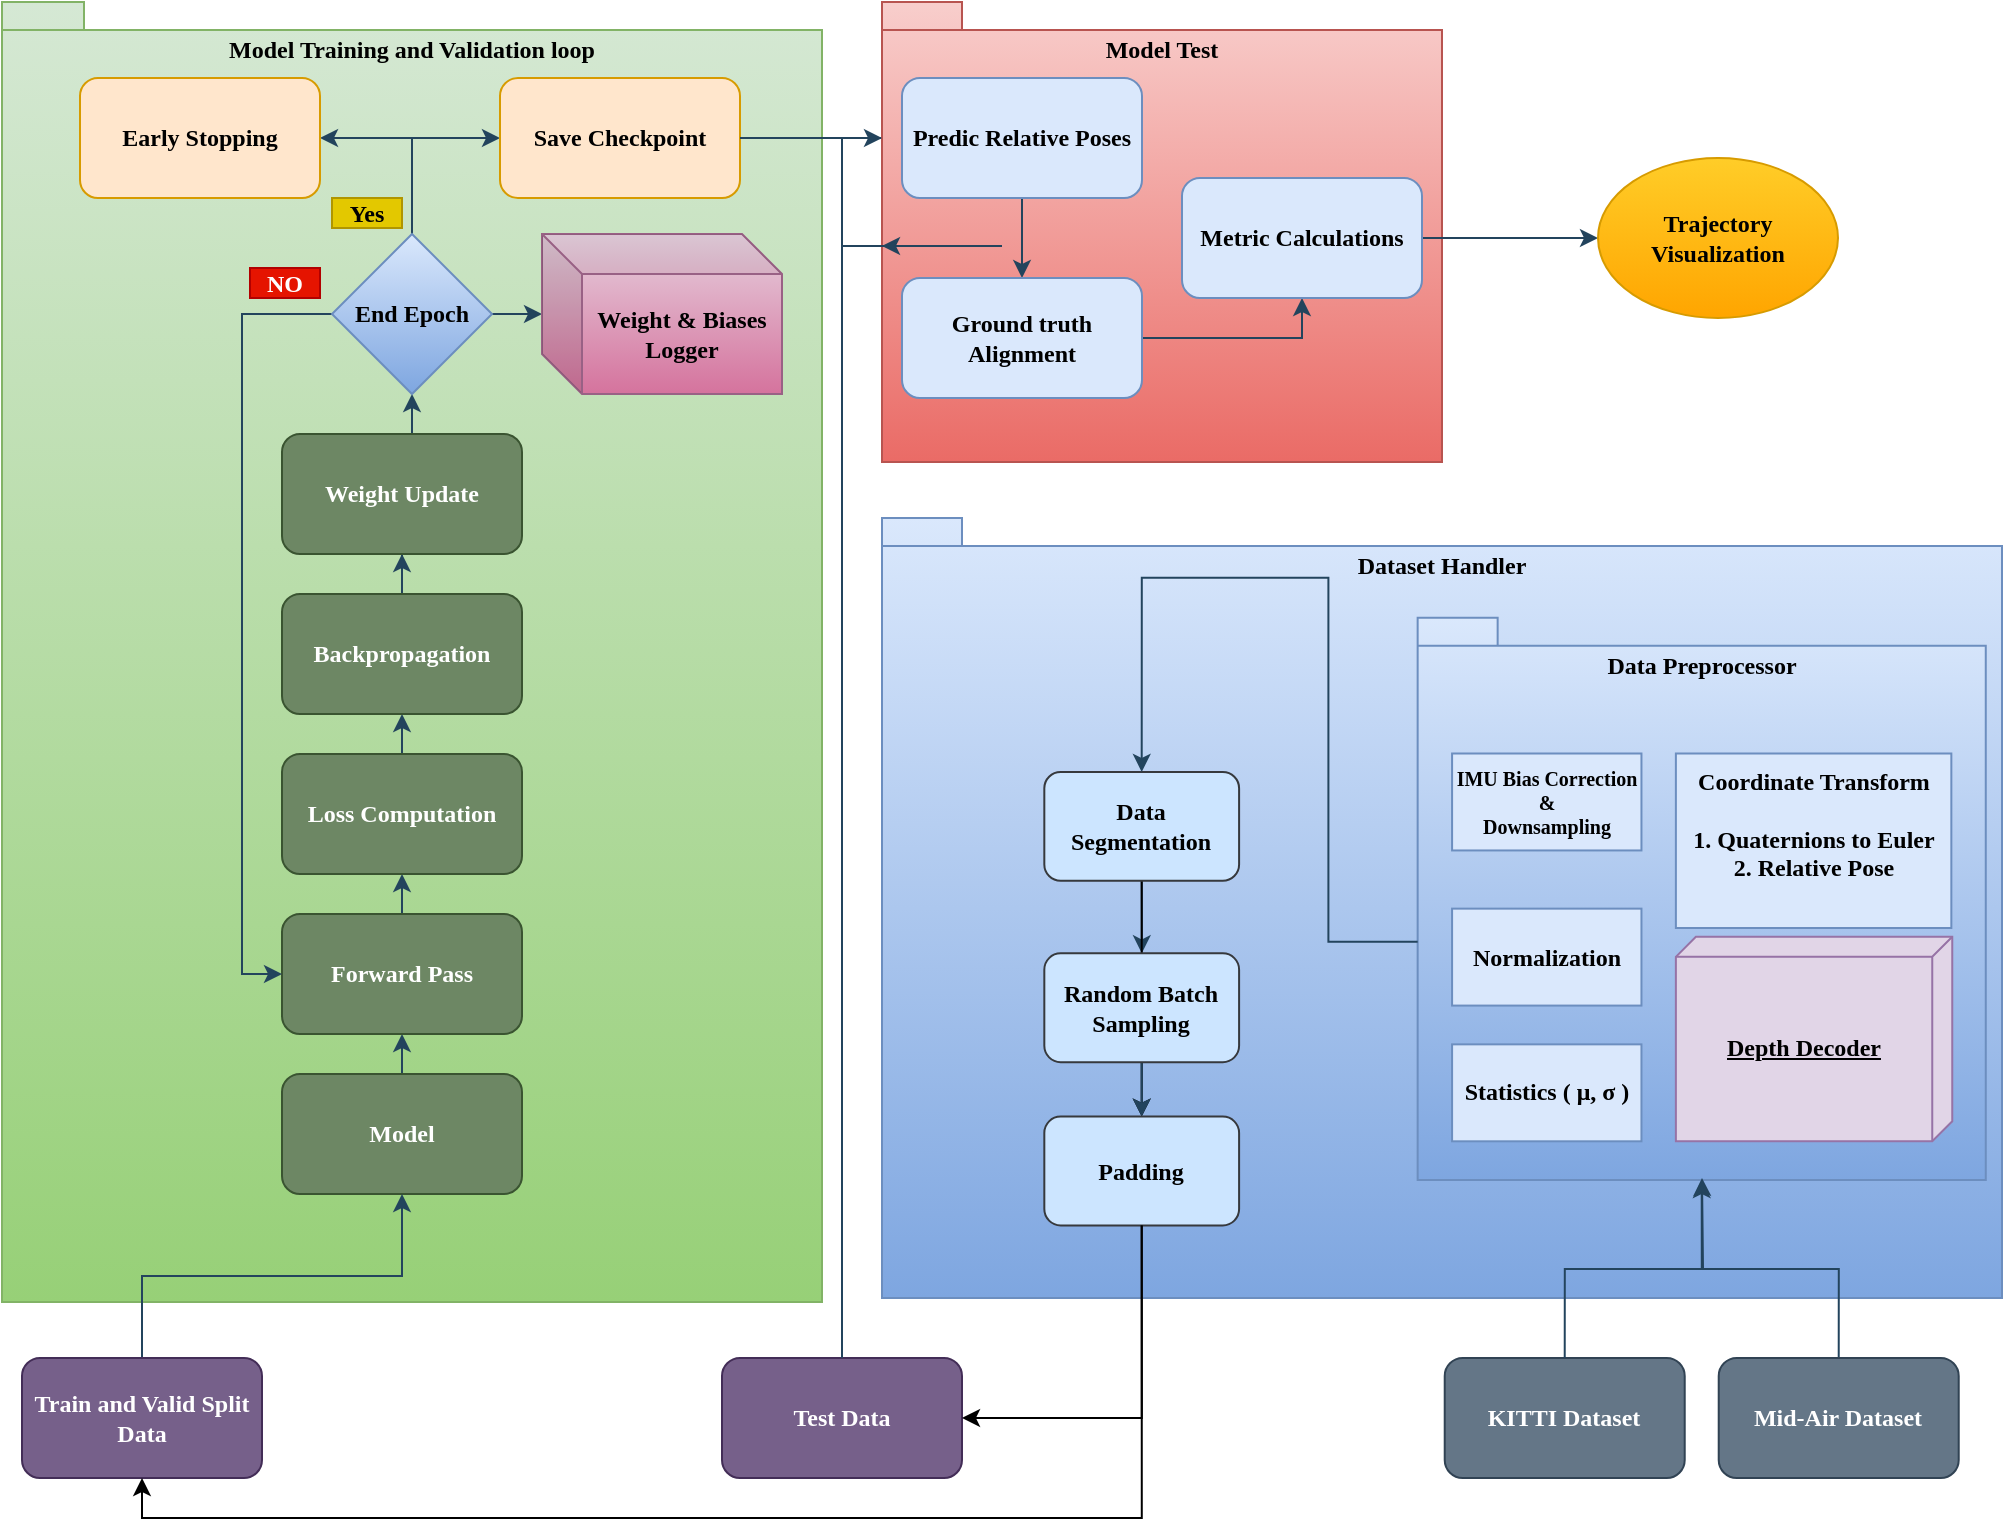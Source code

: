 <mxfile version="27.0.4">
  <diagram name="Page-1" id="cb0I5y7FxljxH4ByXgm0">
    <mxGraphModel dx="1351" dy="920" grid="1" gridSize="10" guides="1" tooltips="1" connect="1" arrows="1" fold="1" page="1" pageScale="1" pageWidth="634" pageHeight="512" math="0" shadow="0">
      <root>
        <mxCell id="0" />
        <mxCell id="1" parent="0" />
        <mxCell id="O2Zdhxr6QXAhQVbzM1EF-78" value="" style="group;fontSize=12;fontFamily=Times New Roman;fontStyle=1" parent="1" vertex="1" connectable="0">
          <mxGeometry x="570" y="398" width="560" height="390" as="geometry" />
        </mxCell>
        <mxCell id="O2Zdhxr6QXAhQVbzM1EF-59" value="Dataset Handler" style="shape=folder;fontStyle=1;spacingTop=10;tabWidth=40;tabHeight=14;tabPosition=left;html=1;whiteSpace=wrap;strokeColor=#6c8ebf;fillColor=#dae8fc;verticalAlign=top;gradientColor=#7ea6e0;fontSize=12;fontFamily=Times New Roman;" parent="O2Zdhxr6QXAhQVbzM1EF-78" vertex="1">
          <mxGeometry width="560" height="390" as="geometry" />
        </mxCell>
        <mxCell id="O2Zdhxr6QXAhQVbzM1EF-58" value="" style="group;fontSize=12;fontFamily=Times New Roman;fontStyle=1" parent="O2Zdhxr6QXAhQVbzM1EF-78" vertex="1" connectable="0">
          <mxGeometry x="267.826" y="49.884" width="284.058" height="281.163" as="geometry" />
        </mxCell>
        <mxCell id="O2Zdhxr6QXAhQVbzM1EF-52" value="Data Preprocessor" style="shape=folder;fontStyle=1;spacingTop=10;tabWidth=40;tabHeight=14;tabPosition=left;html=1;whiteSpace=wrap;strokeColor=#6c8ebf;fillColor=#dae8fc;labelPosition=center;verticalLabelPosition=middle;align=center;verticalAlign=top;gradientColor=#7ea6e0;fontSize=12;fontFamily=Times New Roman;" parent="O2Zdhxr6QXAhQVbzM1EF-58" vertex="1">
          <mxGeometry width="284.058" height="281.163" as="geometry" />
        </mxCell>
        <mxCell id="O2Zdhxr6QXAhQVbzM1EF-53" value="IMU Bias Correction&lt;div&gt;&amp;amp;&lt;/div&gt;&lt;div&gt;Downsampling&lt;/div&gt;" style="html=1;whiteSpace=wrap;strokeColor=#6c8ebf;fillColor=#dae8fc;fontSize=10;fontFamily=Times New Roman;fontStyle=1" parent="O2Zdhxr6QXAhQVbzM1EF-58" vertex="1">
          <mxGeometry x="17.216" y="67.867" width="94.686" height="48.476" as="geometry" />
        </mxCell>
        <mxCell id="O2Zdhxr6QXAhQVbzM1EF-54" value="Normalization" style="html=1;whiteSpace=wrap;strokeColor=#6c8ebf;fillColor=#dae8fc;fontSize=12;fontFamily=Times New Roman;fontStyle=1" parent="O2Zdhxr6QXAhQVbzM1EF-58" vertex="1">
          <mxGeometry x="17.216" y="145.429" width="94.686" height="48.476" as="geometry" />
        </mxCell>
        <mxCell id="O2Zdhxr6QXAhQVbzM1EF-55" value="Statistics ( μ, σ )" style="html=1;whiteSpace=wrap;strokeColor=#6c8ebf;fillColor=#dae8fc;fontSize=12;fontFamily=Times New Roman;fontStyle=1" parent="O2Zdhxr6QXAhQVbzM1EF-58" vertex="1">
          <mxGeometry x="17.216" y="213.296" width="94.686" height="48.476" as="geometry" />
        </mxCell>
        <mxCell id="O2Zdhxr6QXAhQVbzM1EF-56" value="Coordinate Transform&lt;div&gt;&lt;br&gt;&lt;/div&gt;&lt;div&gt;1. Quaternions to Euler&lt;/div&gt;&lt;div&gt;2. Relative Pose&lt;/div&gt;" style="html=1;whiteSpace=wrap;strokeColor=#6c8ebf;fillColor=#dae8fc;verticalAlign=top;align=center;fontSize=12;fontFamily=Times New Roman;fontStyle=1" parent="O2Zdhxr6QXAhQVbzM1EF-58" vertex="1">
          <mxGeometry x="129.117" y="67.865" width="137.725" height="87.257" as="geometry" />
        </mxCell>
        <mxCell id="O2Zdhxr6QXAhQVbzM1EF-60" value="Depth Decoder" style="verticalAlign=middle;align=center;spacingTop=8;spacingLeft=2;spacingRight=12;shape=cube;size=10;direction=south;fontStyle=5;html=1;whiteSpace=wrap;strokeColor=#9673a6;fillColor=#e1d5e7;fontSize=12;fontFamily=Times New Roman;" parent="O2Zdhxr6QXAhQVbzM1EF-58" vertex="1">
          <mxGeometry x="129.116" y="159.53" width="138.19" height="102.241" as="geometry" />
        </mxCell>
        <mxCell id="O2Zdhxr6QXAhQVbzM1EF-75" style="edgeStyle=orthogonalEdgeStyle;rounded=0;orthogonalLoop=1;jettySize=auto;html=1;exitX=0.5;exitY=1;exitDx=0;exitDy=0;strokeColor=#23445D;fontSize=12;fontFamily=Times New Roman;fontStyle=1" parent="O2Zdhxr6QXAhQVbzM1EF-78" source="O2Zdhxr6QXAhQVbzM1EF-72" target="O2Zdhxr6QXAhQVbzM1EF-73" edge="1">
          <mxGeometry relative="1" as="geometry" />
        </mxCell>
        <mxCell id="mVTKuXDOy_IMATIsshax-1" value="" style="edgeStyle=orthogonalEdgeStyle;rounded=0;orthogonalLoop=1;jettySize=auto;html=1;fontSize=12;fontFamily=Times New Roman;fontStyle=1" edge="1" parent="O2Zdhxr6QXAhQVbzM1EF-78" source="O2Zdhxr6QXAhQVbzM1EF-72" target="O2Zdhxr6QXAhQVbzM1EF-76">
          <mxGeometry relative="1" as="geometry" />
        </mxCell>
        <mxCell id="O2Zdhxr6QXAhQVbzM1EF-72" value="Data Segmentation" style="rounded=1;whiteSpace=wrap;html=1;strokeColor=#36393d;fillColor=#cce5ff;fontSize=12;fontFamily=Times New Roman;fontStyle=1" parent="O2Zdhxr6QXAhQVbzM1EF-78" vertex="1">
          <mxGeometry x="81.159" y="126.977" width="97.391" height="54.419" as="geometry" />
        </mxCell>
        <mxCell id="O2Zdhxr6QXAhQVbzM1EF-77" style="edgeStyle=orthogonalEdgeStyle;rounded=0;orthogonalLoop=1;jettySize=auto;html=1;exitX=0.5;exitY=1;exitDx=0;exitDy=0;entryX=0.5;entryY=0;entryDx=0;entryDy=0;strokeColor=#23445D;fontSize=12;fontFamily=Times New Roman;fontStyle=1" parent="O2Zdhxr6QXAhQVbzM1EF-78" source="O2Zdhxr6QXAhQVbzM1EF-73" target="O2Zdhxr6QXAhQVbzM1EF-76" edge="1">
          <mxGeometry relative="1" as="geometry" />
        </mxCell>
        <mxCell id="O2Zdhxr6QXAhQVbzM1EF-73" value="Random Batch Sampling" style="rounded=1;whiteSpace=wrap;html=1;strokeColor=#36393d;fillColor=#cce5ff;fontSize=12;fontFamily=Times New Roman;fontStyle=1" parent="O2Zdhxr6QXAhQVbzM1EF-78" vertex="1">
          <mxGeometry x="81.159" y="217.674" width="97.391" height="54.419" as="geometry" />
        </mxCell>
        <mxCell id="O2Zdhxr6QXAhQVbzM1EF-74" style="edgeStyle=orthogonalEdgeStyle;rounded=0;orthogonalLoop=1;jettySize=auto;html=1;exitX=0;exitY=0;exitDx=0;exitDy=162;exitPerimeter=0;entryX=0.5;entryY=0;entryDx=0;entryDy=0;strokeColor=#23445D;fontSize=12;fontFamily=Times New Roman;fontStyle=1" parent="O2Zdhxr6QXAhQVbzM1EF-78" source="O2Zdhxr6QXAhQVbzM1EF-52" target="O2Zdhxr6QXAhQVbzM1EF-72" edge="1">
          <mxGeometry relative="1" as="geometry" />
        </mxCell>
        <mxCell id="O2Zdhxr6QXAhQVbzM1EF-76" value="Padding" style="rounded=1;whiteSpace=wrap;html=1;strokeColor=#36393d;fillColor=#cce5ff;fontSize=12;fontFamily=Times New Roman;fontStyle=1" parent="O2Zdhxr6QXAhQVbzM1EF-78" vertex="1">
          <mxGeometry x="81.159" y="299.302" width="97.391" height="54.419" as="geometry" />
        </mxCell>
        <mxCell id="O2Zdhxr6QXAhQVbzM1EF-89" value="Model Training and Validation loop" style="shape=folder;fontStyle=1;spacingTop=10;tabWidth=40;tabHeight=14;tabPosition=left;html=1;whiteSpace=wrap;strokeColor=#82b366;fillColor=#d5e8d4;verticalAlign=top;gradientColor=#97d077;fontSize=12;fontFamily=Times New Roman;" parent="1" vertex="1">
          <mxGeometry x="130" y="140" width="410" height="650" as="geometry" />
        </mxCell>
        <mxCell id="O2Zdhxr6QXAhQVbzM1EF-97" style="edgeStyle=orthogonalEdgeStyle;rounded=0;orthogonalLoop=1;jettySize=auto;html=1;exitX=0.5;exitY=0;exitDx=0;exitDy=0;entryX=0.5;entryY=1;entryDx=0;entryDy=0;strokeColor=#23445D;fontSize=12;fontFamily=Times New Roman;fontStyle=1" parent="1" source="O2Zdhxr6QXAhQVbzM1EF-91" target="O2Zdhxr6QXAhQVbzM1EF-93" edge="1">
          <mxGeometry relative="1" as="geometry" />
        </mxCell>
        <mxCell id="O2Zdhxr6QXAhQVbzM1EF-91" value="Model" style="rounded=1;whiteSpace=wrap;html=1;strokeColor=#3A5431;fillColor=#6d8764;fontColor=#ffffff;fontSize=12;fontFamily=Times New Roman;fontStyle=1" parent="1" vertex="1">
          <mxGeometry x="270" y="676" width="120" height="60" as="geometry" />
        </mxCell>
        <mxCell id="O2Zdhxr6QXAhQVbzM1EF-113" style="edgeStyle=orthogonalEdgeStyle;rounded=0;orthogonalLoop=1;jettySize=auto;html=1;exitX=0.5;exitY=0;exitDx=0;exitDy=0;entryX=0.5;entryY=1;entryDx=0;entryDy=0;strokeColor=#23445D;fontSize=12;fontFamily=Times New Roman;fontStyle=1" parent="1" source="O2Zdhxr6QXAhQVbzM1EF-93" target="O2Zdhxr6QXAhQVbzM1EF-98" edge="1">
          <mxGeometry relative="1" as="geometry" />
        </mxCell>
        <mxCell id="O2Zdhxr6QXAhQVbzM1EF-93" value="Forward Pass" style="rounded=1;whiteSpace=wrap;html=1;strokeColor=#3A5431;fillColor=#6d8764;fontColor=#ffffff;fontSize=12;fontFamily=Times New Roman;fontStyle=1" parent="1" vertex="1">
          <mxGeometry x="270" y="596" width="120" height="60" as="geometry" />
        </mxCell>
        <mxCell id="O2Zdhxr6QXAhQVbzM1EF-114" style="edgeStyle=orthogonalEdgeStyle;rounded=0;orthogonalLoop=1;jettySize=auto;html=1;exitX=0.5;exitY=0;exitDx=0;exitDy=0;entryX=0.5;entryY=1;entryDx=0;entryDy=0;strokeColor=#23445D;fontSize=12;fontFamily=Times New Roman;fontStyle=1" parent="1" source="O2Zdhxr6QXAhQVbzM1EF-98" target="O2Zdhxr6QXAhQVbzM1EF-100" edge="1">
          <mxGeometry relative="1" as="geometry" />
        </mxCell>
        <mxCell id="O2Zdhxr6QXAhQVbzM1EF-98" value="Loss Computation" style="rounded=1;whiteSpace=wrap;html=1;strokeColor=#3A5431;fillColor=#6d8764;fontColor=#ffffff;fontSize=12;fontFamily=Times New Roman;fontStyle=1" parent="1" vertex="1">
          <mxGeometry x="270" y="516" width="120" height="60" as="geometry" />
        </mxCell>
        <mxCell id="O2Zdhxr6QXAhQVbzM1EF-115" style="edgeStyle=orthogonalEdgeStyle;rounded=0;orthogonalLoop=1;jettySize=auto;html=1;exitX=0.5;exitY=0;exitDx=0;exitDy=0;strokeColor=#23445D;fontSize=12;fontFamily=Times New Roman;fontStyle=1" parent="1" source="O2Zdhxr6QXAhQVbzM1EF-100" target="O2Zdhxr6QXAhQVbzM1EF-101" edge="1">
          <mxGeometry relative="1" as="geometry" />
        </mxCell>
        <mxCell id="O2Zdhxr6QXAhQVbzM1EF-100" value="Backpropagation" style="rounded=1;whiteSpace=wrap;html=1;strokeColor=#3A5431;fillColor=#6d8764;fontColor=#ffffff;fontSize=12;fontFamily=Times New Roman;fontStyle=1" parent="1" vertex="1">
          <mxGeometry x="270" y="436" width="120" height="60" as="geometry" />
        </mxCell>
        <mxCell id="O2Zdhxr6QXAhQVbzM1EF-116" style="edgeStyle=orthogonalEdgeStyle;rounded=0;orthogonalLoop=1;jettySize=auto;html=1;exitX=0.5;exitY=0;exitDx=0;exitDy=0;entryX=0.5;entryY=1;entryDx=0;entryDy=0;strokeColor=#23445D;fontSize=12;fontFamily=Times New Roman;fontStyle=1" parent="1" source="O2Zdhxr6QXAhQVbzM1EF-101" target="O2Zdhxr6QXAhQVbzM1EF-102" edge="1">
          <mxGeometry relative="1" as="geometry" />
        </mxCell>
        <mxCell id="O2Zdhxr6QXAhQVbzM1EF-101" value="Weight Update" style="rounded=1;whiteSpace=wrap;html=1;strokeColor=#3A5431;fillColor=#6d8764;fontColor=#ffffff;fontSize=12;fontFamily=Times New Roman;fontStyle=1" parent="1" vertex="1">
          <mxGeometry x="270" y="356" width="120" height="60" as="geometry" />
        </mxCell>
        <mxCell id="O2Zdhxr6QXAhQVbzM1EF-104" style="edgeStyle=orthogonalEdgeStyle;rounded=0;orthogonalLoop=1;jettySize=auto;html=1;exitX=0;exitY=0.5;exitDx=0;exitDy=0;entryX=0;entryY=0.5;entryDx=0;entryDy=0;strokeColor=#23445D;fontSize=12;fontFamily=Times New Roman;fontStyle=1" parent="1" source="O2Zdhxr6QXAhQVbzM1EF-102" target="O2Zdhxr6QXAhQVbzM1EF-93" edge="1">
          <mxGeometry relative="1" as="geometry" />
        </mxCell>
        <mxCell id="O2Zdhxr6QXAhQVbzM1EF-117" style="edgeStyle=orthogonalEdgeStyle;rounded=0;orthogonalLoop=1;jettySize=auto;html=1;exitX=0.5;exitY=0;exitDx=0;exitDy=0;entryX=1;entryY=0.5;entryDx=0;entryDy=0;strokeColor=#23445D;fontSize=12;fontFamily=Times New Roman;fontStyle=1" parent="1" source="O2Zdhxr6QXAhQVbzM1EF-102" target="O2Zdhxr6QXAhQVbzM1EF-106" edge="1">
          <mxGeometry relative="1" as="geometry" />
        </mxCell>
        <mxCell id="O2Zdhxr6QXAhQVbzM1EF-118" style="edgeStyle=orthogonalEdgeStyle;rounded=0;orthogonalLoop=1;jettySize=auto;html=1;exitX=0.5;exitY=0;exitDx=0;exitDy=0;entryX=0;entryY=0.5;entryDx=0;entryDy=0;strokeColor=#23445D;fontSize=12;fontFamily=Times New Roman;fontStyle=1" parent="1" source="O2Zdhxr6QXAhQVbzM1EF-102" target="O2Zdhxr6QXAhQVbzM1EF-107" edge="1">
          <mxGeometry relative="1" as="geometry" />
        </mxCell>
        <mxCell id="O2Zdhxr6QXAhQVbzM1EF-125" style="edgeStyle=orthogonalEdgeStyle;rounded=0;orthogonalLoop=1;jettySize=auto;html=1;exitX=1;exitY=0.5;exitDx=0;exitDy=0;strokeColor=#23445D;fontSize=12;fontFamily=Times New Roman;fontStyle=1" parent="1" source="O2Zdhxr6QXAhQVbzM1EF-102" target="O2Zdhxr6QXAhQVbzM1EF-124" edge="1">
          <mxGeometry relative="1" as="geometry" />
        </mxCell>
        <mxCell id="O2Zdhxr6QXAhQVbzM1EF-102" value="End Epoch" style="rhombus;whiteSpace=wrap;html=1;strokeColor=#6c8ebf;fillColor=#dae8fc;gradientColor=#7ea6e0;fontSize=12;fontFamily=Times New Roman;fontStyle=1" parent="1" vertex="1">
          <mxGeometry x="295" y="256" width="80" height="80" as="geometry" />
        </mxCell>
        <mxCell id="O2Zdhxr6QXAhQVbzM1EF-105" value="&lt;font&gt;NO&lt;/font&gt;" style="text;html=1;align=center;verticalAlign=middle;whiteSpace=wrap;rounded=0;fontColor=#ffffff;fillColor=#e51400;strokeColor=#B20000;fontSize=12;fontFamily=Times New Roman;fontStyle=1" parent="1" vertex="1">
          <mxGeometry x="254" y="273" width="35" height="15" as="geometry" />
        </mxCell>
        <mxCell id="O2Zdhxr6QXAhQVbzM1EF-106" value="Early Stopping" style="rounded=1;whiteSpace=wrap;html=1;strokeColor=#d79b00;fillColor=#ffe6cc;fontSize=12;fontFamily=Times New Roman;fontStyle=1" parent="1" vertex="1">
          <mxGeometry x="169" y="178" width="120" height="60" as="geometry" />
        </mxCell>
        <mxCell id="O2Zdhxr6QXAhQVbzM1EF-107" value="Save Checkpoint" style="rounded=1;whiteSpace=wrap;html=1;strokeColor=#d79b00;fillColor=#ffe6cc;fontSize=12;fontFamily=Times New Roman;fontStyle=1" parent="1" vertex="1">
          <mxGeometry x="379" y="178" width="120" height="60" as="geometry" />
        </mxCell>
        <mxCell id="O2Zdhxr6QXAhQVbzM1EF-122" style="edgeStyle=orthogonalEdgeStyle;rounded=0;orthogonalLoop=1;jettySize=auto;html=1;exitX=0.5;exitY=0;exitDx=0;exitDy=0;strokeColor=#23445D;fontSize=12;fontFamily=Times New Roman;fontStyle=1" parent="1" source="O2Zdhxr6QXAhQVbzM1EF-119" edge="1">
          <mxGeometry relative="1" as="geometry">
            <mxPoint x="980" y="728" as="targetPoint" />
          </mxGeometry>
        </mxCell>
        <mxCell id="O2Zdhxr6QXAhQVbzM1EF-119" value="Mid-Air Dataset" style="rounded=1;whiteSpace=wrap;html=1;strokeColor=#314354;fontColor=#ffffff;fillColor=#647687;fontSize=12;fontFamily=Times New Roman;fontStyle=1" parent="1" vertex="1">
          <mxGeometry x="988.36" y="818" width="120" height="60" as="geometry" />
        </mxCell>
        <mxCell id="O2Zdhxr6QXAhQVbzM1EF-120" value="KITTI Dataset" style="rounded=1;whiteSpace=wrap;html=1;strokeColor=#314354;fontColor=#ffffff;fillColor=#647687;fontSize=12;fontFamily=Times New Roman;fontStyle=1" parent="1" vertex="1">
          <mxGeometry x="851.36" y="818" width="120" height="60" as="geometry" />
        </mxCell>
        <mxCell id="O2Zdhxr6QXAhQVbzM1EF-121" style="edgeStyle=orthogonalEdgeStyle;rounded=0;orthogonalLoop=1;jettySize=auto;html=1;exitX=0.5;exitY=0;exitDx=0;exitDy=0;entryX=0.5;entryY=1;entryDx=0;entryDy=0;entryPerimeter=0;strokeColor=#23445D;fontSize=12;fontFamily=Times New Roman;fontStyle=1" parent="1" source="O2Zdhxr6QXAhQVbzM1EF-120" target="O2Zdhxr6QXAhQVbzM1EF-52" edge="1">
          <mxGeometry relative="1" as="geometry" />
        </mxCell>
        <mxCell id="O2Zdhxr6QXAhQVbzM1EF-144" style="edgeStyle=orthogonalEdgeStyle;rounded=0;orthogonalLoop=1;jettySize=auto;html=1;exitX=0;exitY=0;exitDx=0;exitDy=122;exitPerimeter=0;entryX=0;entryY=0.5;entryDx=0;entryDy=0;strokeColor=#23445D;fontSize=12;fontFamily=Times New Roman;fontStyle=1" parent="1" source="O2Zdhxr6QXAhQVbzM1EF-123" target="O2Zdhxr6QXAhQVbzM1EF-136" edge="1">
          <mxGeometry relative="1" as="geometry" />
        </mxCell>
        <mxCell id="O2Zdhxr6QXAhQVbzM1EF-123" value="Model Test" style="shape=folder;fontStyle=1;spacingTop=10;tabWidth=40;tabHeight=14;tabPosition=left;html=1;whiteSpace=wrap;strokeColor=#b85450;fillColor=#f8cecc;gradientColor=#ea6b66;verticalAlign=top;fontSize=12;fontFamily=Times New Roman;" parent="1" vertex="1">
          <mxGeometry x="570" y="140" width="280" height="230" as="geometry" />
        </mxCell>
        <mxCell id="O2Zdhxr6QXAhQVbzM1EF-124" value="Weight &amp;amp; Biases Logger" style="shape=cube;whiteSpace=wrap;html=1;boundedLbl=1;backgroundOutline=1;darkOpacity=0.05;darkOpacity2=0.1;strokeColor=#996185;fillColor=#e6d0de;gradientColor=#d5739d;fontSize=12;fontFamily=Times New Roman;fontStyle=1" parent="1" vertex="1">
          <mxGeometry x="400" y="256" width="120" height="80" as="geometry" />
        </mxCell>
        <mxCell id="O2Zdhxr6QXAhQVbzM1EF-126" value="&lt;font&gt;Yes&lt;/font&gt;" style="text;html=1;align=center;verticalAlign=middle;whiteSpace=wrap;rounded=0;fontColor=light-dark(#000000,#000000);fillColor=light-dark(#E3C800,#FFFF33);strokeColor=#B09500;fontSize=12;fontFamily=Times New Roman;fontStyle=1" parent="1" vertex="1">
          <mxGeometry x="295" y="238" width="35" height="15" as="geometry" />
        </mxCell>
        <mxCell id="O2Zdhxr6QXAhQVbzM1EF-134" style="edgeStyle=orthogonalEdgeStyle;rounded=0;orthogonalLoop=1;jettySize=auto;html=1;exitX=0.5;exitY=0;exitDx=0;exitDy=0;entryX=0.5;entryY=1;entryDx=0;entryDy=0;strokeColor=#23445D;fontSize=12;fontFamily=Times New Roman;fontStyle=1" parent="1" source="O2Zdhxr6QXAhQVbzM1EF-129" target="O2Zdhxr6QXAhQVbzM1EF-91" edge="1">
          <mxGeometry relative="1" as="geometry" />
        </mxCell>
        <mxCell id="O2Zdhxr6QXAhQVbzM1EF-129" value="Train and Valid Split Data" style="rounded=1;whiteSpace=wrap;html=1;strokeColor=#432D57;fontColor=#ffffff;fillColor=#76608a;fontSize=12;fontFamily=Times New Roman;fontStyle=1" parent="1" vertex="1">
          <mxGeometry x="140" y="818" width="120" height="60" as="geometry" />
        </mxCell>
        <mxCell id="O2Zdhxr6QXAhQVbzM1EF-130" value="Test Data" style="rounded=1;whiteSpace=wrap;html=1;strokeColor=#432D57;fontColor=#ffffff;fillColor=#76608a;fontSize=12;fontFamily=Times New Roman;fontStyle=1" parent="1" vertex="1">
          <mxGeometry x="490" y="818" width="120" height="60" as="geometry" />
        </mxCell>
        <mxCell id="O2Zdhxr6QXAhQVbzM1EF-135" style="edgeStyle=orthogonalEdgeStyle;rounded=0;orthogonalLoop=1;jettySize=auto;html=1;exitX=1;exitY=0.5;exitDx=0;exitDy=0;entryX=0;entryY=0;entryDx=0;entryDy=68;entryPerimeter=0;strokeColor=#23445D;fontSize=12;fontFamily=Times New Roman;fontStyle=1" parent="1" source="O2Zdhxr6QXAhQVbzM1EF-107" target="O2Zdhxr6QXAhQVbzM1EF-123" edge="1">
          <mxGeometry relative="1" as="geometry" />
        </mxCell>
        <mxCell id="O2Zdhxr6QXAhQVbzM1EF-143" style="edgeStyle=orthogonalEdgeStyle;rounded=0;orthogonalLoop=1;jettySize=auto;html=1;exitX=0.5;exitY=1;exitDx=0;exitDy=0;entryX=0.5;entryY=0;entryDx=0;entryDy=0;strokeColor=#23445D;fontSize=12;fontFamily=Times New Roman;fontStyle=1" parent="1" source="O2Zdhxr6QXAhQVbzM1EF-136" target="O2Zdhxr6QXAhQVbzM1EF-137" edge="1">
          <mxGeometry relative="1" as="geometry" />
        </mxCell>
        <mxCell id="O2Zdhxr6QXAhQVbzM1EF-136" value="Predic Relative Poses" style="rounded=1;whiteSpace=wrap;html=1;strokeColor=#6c8ebf;fillColor=#dae8fc;fontSize=12;fontFamily=Times New Roman;fontStyle=1" parent="1" vertex="1">
          <mxGeometry x="580" y="178" width="120" height="60" as="geometry" />
        </mxCell>
        <mxCell id="O2Zdhxr6QXAhQVbzM1EF-145" style="edgeStyle=orthogonalEdgeStyle;rounded=0;orthogonalLoop=1;jettySize=auto;html=1;exitX=1;exitY=0.5;exitDx=0;exitDy=0;entryX=0.5;entryY=1;entryDx=0;entryDy=0;strokeColor=#23445D;fontSize=12;fontFamily=Times New Roman;fontStyle=1" parent="1" source="O2Zdhxr6QXAhQVbzM1EF-137" target="O2Zdhxr6QXAhQVbzM1EF-138" edge="1">
          <mxGeometry relative="1" as="geometry" />
        </mxCell>
        <mxCell id="O2Zdhxr6QXAhQVbzM1EF-137" value="Ground truth Alignment" style="rounded=1;whiteSpace=wrap;html=1;strokeColor=#6c8ebf;fillColor=#dae8fc;fontSize=12;fontFamily=Times New Roman;fontStyle=1" parent="1" vertex="1">
          <mxGeometry x="580" y="278" width="120" height="60" as="geometry" />
        </mxCell>
        <mxCell id="O2Zdhxr6QXAhQVbzM1EF-147" style="edgeStyle=orthogonalEdgeStyle;rounded=0;orthogonalLoop=1;jettySize=auto;html=1;exitX=1;exitY=0.5;exitDx=0;exitDy=0;strokeColor=#23445D;fontSize=12;fontFamily=Times New Roman;fontStyle=1" parent="1" source="O2Zdhxr6QXAhQVbzM1EF-138" target="O2Zdhxr6QXAhQVbzM1EF-139" edge="1">
          <mxGeometry relative="1" as="geometry" />
        </mxCell>
        <mxCell id="O2Zdhxr6QXAhQVbzM1EF-138" value="Metric Calculations" style="rounded=1;whiteSpace=wrap;html=1;strokeColor=#6c8ebf;fillColor=#dae8fc;fontSize=12;fontFamily=Times New Roman;fontStyle=1" parent="1" vertex="1">
          <mxGeometry x="720" y="228" width="120" height="60" as="geometry" />
        </mxCell>
        <mxCell id="O2Zdhxr6QXAhQVbzM1EF-139" value="Trajectory Visualization" style="ellipse;whiteSpace=wrap;html=1;strokeColor=#d79b00;fillColor=#ffcd28;gradientColor=#ffa500;fontSize=12;fontFamily=Times New Roman;fontStyle=1" parent="1" vertex="1">
          <mxGeometry x="928" y="218" width="120" height="80" as="geometry" />
        </mxCell>
        <mxCell id="O2Zdhxr6QXAhQVbzM1EF-142" style="edgeStyle=orthogonalEdgeStyle;rounded=0;orthogonalLoop=1;jettySize=auto;html=1;exitX=0.5;exitY=0;exitDx=0;exitDy=0;entryX=0;entryY=0;entryDx=0;entryDy=122;entryPerimeter=0;strokeColor=#23445D;fontSize=12;fontFamily=Times New Roman;fontStyle=1" parent="1" source="O2Zdhxr6QXAhQVbzM1EF-130" target="O2Zdhxr6QXAhQVbzM1EF-123" edge="1">
          <mxGeometry relative="1" as="geometry" />
        </mxCell>
        <mxCell id="mVTKuXDOy_IMATIsshax-4" style="edgeStyle=orthogonalEdgeStyle;rounded=0;orthogonalLoop=1;jettySize=auto;html=1;exitX=0.5;exitY=1;exitDx=0;exitDy=0;entryX=1;entryY=0.5;entryDx=0;entryDy=0;" edge="1" parent="1" source="O2Zdhxr6QXAhQVbzM1EF-76" target="O2Zdhxr6QXAhQVbzM1EF-130">
          <mxGeometry relative="1" as="geometry" />
        </mxCell>
        <mxCell id="mVTKuXDOy_IMATIsshax-5" style="edgeStyle=orthogonalEdgeStyle;rounded=0;orthogonalLoop=1;jettySize=auto;html=1;exitX=0.5;exitY=1;exitDx=0;exitDy=0;entryX=0.5;entryY=1;entryDx=0;entryDy=0;" edge="1" parent="1" source="O2Zdhxr6QXAhQVbzM1EF-76" target="O2Zdhxr6QXAhQVbzM1EF-129">
          <mxGeometry relative="1" as="geometry" />
        </mxCell>
      </root>
    </mxGraphModel>
  </diagram>
</mxfile>
